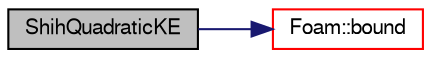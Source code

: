 digraph "ShihQuadraticKE"
{
  bgcolor="transparent";
  edge [fontname="FreeSans",fontsize="10",labelfontname="FreeSans",labelfontsize="10"];
  node [fontname="FreeSans",fontsize="10",shape=record];
  rankdir="LR";
  Node1 [label="ShihQuadraticKE",height=0.2,width=0.4,color="black", fillcolor="grey75", style="filled" fontcolor="black"];
  Node1 -> Node2 [color="midnightblue",fontsize="10",style="solid",fontname="FreeSans"];
  Node2 [label="Foam::bound",height=0.2,width=0.4,color="red",URL="$a10237.html#a334b2a2d0ce7997d360f7a018174a077",tooltip="Bound the given scalar field if it has gone unbounded. "];
}
